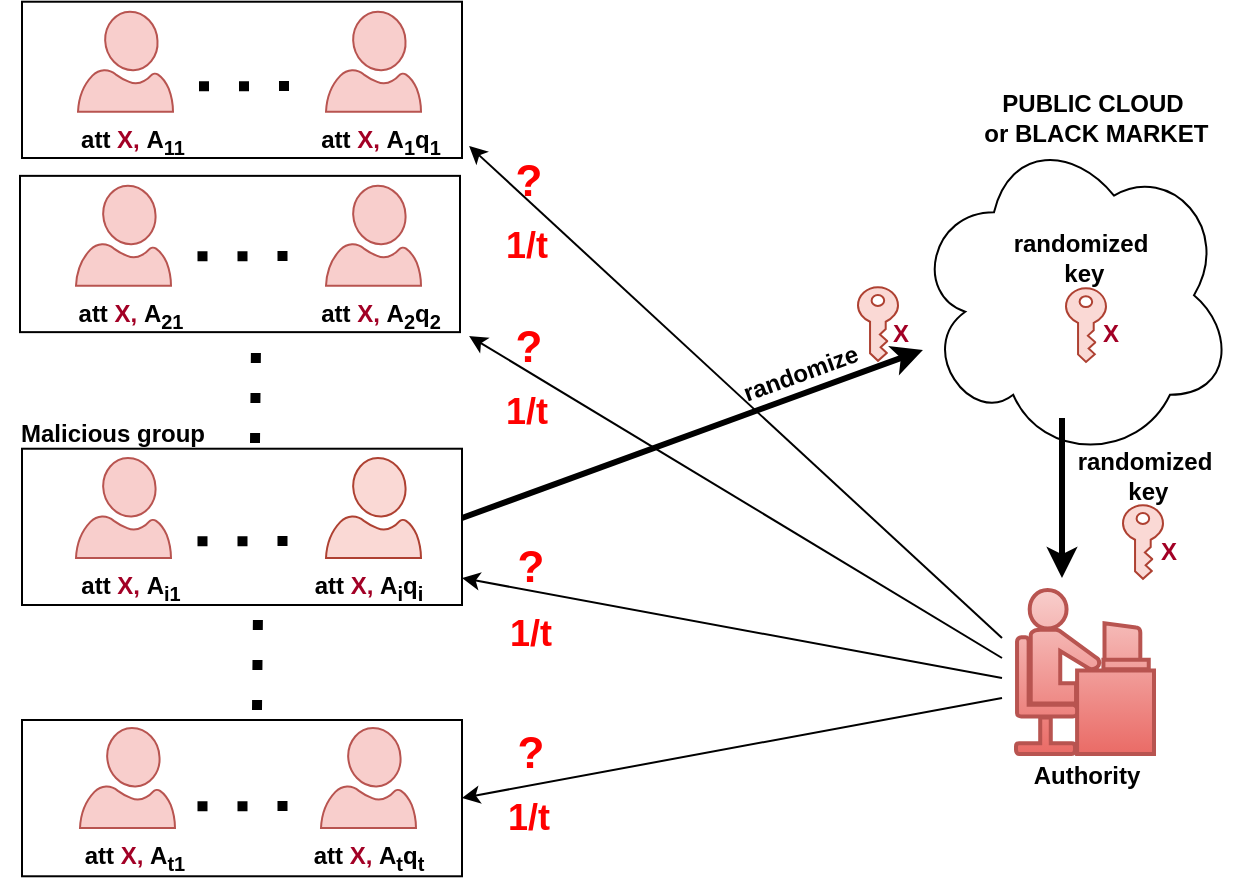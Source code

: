 <mxfile version="26.1.1">
  <diagram name="Page-1" id="iNv-rYqBdV9eewJ0w_0u">
    <mxGraphModel dx="956" dy="551" grid="1" gridSize="10" guides="1" tooltips="1" connect="1" arrows="1" fold="1" page="1" pageScale="1" pageWidth="827" pageHeight="1169" math="0" shadow="0">
      <root>
        <mxCell id="0" />
        <mxCell id="1" parent="0" />
        <mxCell id="r3IqpD6B1Du6_-x1D-pc-58" value="" style="rounded=0;whiteSpace=wrap;html=1;" parent="1" vertex="1">
          <mxGeometry x="20" y="581" width="220" height="78.14" as="geometry" />
        </mxCell>
        <mxCell id="r3IqpD6B1Du6_-x1D-pc-57" value="" style="rounded=0;whiteSpace=wrap;html=1;" parent="1" vertex="1">
          <mxGeometry x="20" y="445.36" width="220" height="78.14" as="geometry" />
        </mxCell>
        <mxCell id="r3IqpD6B1Du6_-x1D-pc-56" value="" style="rounded=0;whiteSpace=wrap;html=1;" parent="1" vertex="1">
          <mxGeometry x="19" y="308.93" width="220" height="78.14" as="geometry" />
        </mxCell>
        <mxCell id="r3IqpD6B1Du6_-x1D-pc-51" value="" style="rounded=0;whiteSpace=wrap;html=1;" parent="1" vertex="1">
          <mxGeometry x="20" y="221.86" width="220" height="78.14" as="geometry" />
        </mxCell>
        <mxCell id="r3IqpD6B1Du6_-x1D-pc-1" value="" style="ellipse;shape=cloud;whiteSpace=wrap;html=1;" parent="1" vertex="1">
          <mxGeometry x="466" y="285.58" width="160" height="166" as="geometry" />
        </mxCell>
        <mxCell id="r3IqpD6B1Du6_-x1D-pc-2" value="" style="verticalLabelPosition=bottom;html=1;verticalAlign=top;align=center;strokeColor=#b85450;fillColor=#f8cecc;shape=mxgraph.azure.user;" parent="1" vertex="1">
          <mxGeometry x="172" y="226.86" width="47.5" height="50" as="geometry" />
        </mxCell>
        <mxCell id="r3IqpD6B1Du6_-x1D-pc-3" value="" style="verticalLabelPosition=bottom;html=1;verticalAlign=top;align=center;strokeColor=#ae4132;fillColor=#fad9d5;shape=mxgraph.azure.user;" parent="1" vertex="1">
          <mxGeometry x="172" y="450" width="47.5" height="50" as="geometry" />
        </mxCell>
        <mxCell id="r3IqpD6B1Du6_-x1D-pc-4" value="" style="verticalLabelPosition=bottom;html=1;verticalAlign=top;align=center;strokeColor=#b85450;fillColor=#f8cecc;shape=mxgraph.azure.user;" parent="1" vertex="1">
          <mxGeometry x="169.5" y="585" width="47.5" height="50" as="geometry" />
        </mxCell>
        <mxCell id="r3IqpD6B1Du6_-x1D-pc-5" value="att&amp;nbsp;&lt;font color=&quot;#a20025&quot;&gt;X,&lt;/font&gt;&amp;nbsp;A&lt;sub&gt;1&lt;/sub&gt;q&lt;sub&gt;1&lt;/sub&gt;" style="text;html=1;align=center;verticalAlign=middle;resizable=0;points=[];autosize=1;strokeColor=none;fillColor=none;fontStyle=1" parent="1" vertex="1">
          <mxGeometry x="159" y="276.86" width="80" height="30" as="geometry" />
        </mxCell>
        <mxCell id="r3IqpD6B1Du6_-x1D-pc-6" value="" style="sketch=0;pointerEvents=1;shadow=0;dashed=0;html=1;strokeColor=#ae4132;labelPosition=center;verticalLabelPosition=bottom;verticalAlign=top;outlineConnect=0;align=center;shape=mxgraph.office.security.key_permissions;fillColor=#fad9d5;rotation=0;" parent="1" vertex="1">
          <mxGeometry x="542" y="365.15" width="20" height="36.85" as="geometry" />
        </mxCell>
        <mxCell id="r3IqpD6B1Du6_-x1D-pc-7" value="PUBLIC CLOUD&lt;div&gt;&amp;nbsp;or BLACK MARKET&lt;/div&gt;" style="text;html=1;align=center;verticalAlign=middle;resizable=0;points=[];autosize=1;strokeColor=none;fillColor=none;fontStyle=1" parent="1" vertex="1">
          <mxGeometry x="490" y="259.86" width="130" height="40" as="geometry" />
        </mxCell>
        <mxCell id="r3IqpD6B1Du6_-x1D-pc-8" value="randomized&lt;div&gt;&amp;nbsp;key&lt;/div&gt;" style="text;html=1;align=center;verticalAlign=middle;resizable=0;points=[];autosize=1;strokeColor=none;fillColor=none;fontStyle=1" parent="1" vertex="1">
          <mxGeometry x="504" y="330" width="90" height="40" as="geometry" />
        </mxCell>
        <mxCell id="r3IqpD6B1Du6_-x1D-pc-9" value="" style="sketch=0;pointerEvents=1;shadow=0;dashed=0;html=1;strokeColor=#ae4132;labelPosition=center;verticalLabelPosition=bottom;verticalAlign=top;outlineConnect=0;align=center;shape=mxgraph.office.security.key_permissions;fillColor=#fad9d5;rotation=0;" parent="1" vertex="1">
          <mxGeometry x="438" y="364.57" width="20" height="36.85" as="geometry" />
        </mxCell>
        <mxCell id="r3IqpD6B1Du6_-x1D-pc-10" value="&lt;font color=&quot;#a20025&quot;&gt;X&lt;/font&gt;" style="text;html=1;align=center;verticalAlign=middle;resizable=0;points=[];autosize=1;strokeColor=none;fillColor=none;fontStyle=1" parent="1" vertex="1">
          <mxGeometry x="444" y="373.42" width="30" height="30" as="geometry" />
        </mxCell>
        <mxCell id="r3IqpD6B1Du6_-x1D-pc-11" value="" style="endArrow=classic;html=1;rounded=0;strokeWidth=3;" parent="1" target="r3IqpD6B1Du6_-x1D-pc-1" edge="1">
          <mxGeometry width="50" height="50" relative="1" as="geometry">
            <mxPoint x="240" y="480" as="sourcePoint" />
            <mxPoint x="515" y="452.75" as="targetPoint" />
          </mxGeometry>
        </mxCell>
        <mxCell id="r3IqpD6B1Du6_-x1D-pc-12" value="randomize" style="text;html=1;align=center;verticalAlign=middle;resizable=0;points=[];autosize=1;strokeColor=none;fillColor=none;fontStyle=1;rotation=-20;" parent="1" vertex="1">
          <mxGeometry x="369" y="393.15" width="80" height="30" as="geometry" />
        </mxCell>
        <mxCell id="r3IqpD6B1Du6_-x1D-pc-13" value="att&amp;nbsp;&lt;font color=&quot;#a20025&quot;&gt;X,&lt;/font&gt;&amp;nbsp;A&lt;sub&gt;i&lt;/sub&gt;q&lt;sub&gt;i&lt;/sub&gt;" style="text;html=1;align=center;verticalAlign=middle;resizable=0;points=[];autosize=1;strokeColor=none;fillColor=none;fontStyle=1" parent="1" vertex="1">
          <mxGeometry x="158.25" y="500" width="70" height="30" as="geometry" />
        </mxCell>
        <mxCell id="r3IqpD6B1Du6_-x1D-pc-14" value="att&amp;nbsp;&lt;font color=&quot;#a20025&quot;&gt;X,&lt;/font&gt;&amp;nbsp;A&lt;sub&gt;t&lt;/sub&gt;q&lt;sub&gt;t&lt;/sub&gt;" style="text;html=1;align=center;verticalAlign=middle;resizable=0;points=[];autosize=1;strokeColor=none;fillColor=none;fontStyle=1" parent="1" vertex="1">
          <mxGeometry x="153.25" y="635" width="80" height="30" as="geometry" />
        </mxCell>
        <mxCell id="r3IqpD6B1Du6_-x1D-pc-15" value="Malicious group" style="text;html=1;align=center;verticalAlign=middle;resizable=0;points=[];autosize=1;strokeColor=none;fillColor=none;fontStyle=1" parent="1" vertex="1">
          <mxGeometry x="9.5" y="423" width="110" height="30" as="geometry" />
        </mxCell>
        <mxCell id="r3IqpD6B1Du6_-x1D-pc-16" value="" style="verticalLabelPosition=bottom;html=1;verticalAlign=top;align=center;strokeColor=#b85450;fillColor=#f8cecc;shape=mxgraph.azure.user;" parent="1" vertex="1">
          <mxGeometry x="172" y="313.86" width="47.5" height="50" as="geometry" />
        </mxCell>
        <mxCell id="r3IqpD6B1Du6_-x1D-pc-17" value="att&amp;nbsp;&lt;font color=&quot;#a20025&quot;&gt;X,&lt;/font&gt;&amp;nbsp;A&lt;sub&gt;2&lt;/sub&gt;q&lt;sub&gt;2&lt;/sub&gt;" style="text;html=1;align=center;verticalAlign=middle;resizable=0;points=[];autosize=1;strokeColor=none;fillColor=none;fontStyle=1" parent="1" vertex="1">
          <mxGeometry x="159" y="363.86" width="80" height="30" as="geometry" />
        </mxCell>
        <mxCell id="r3IqpD6B1Du6_-x1D-pc-18" value="" style="shape=mxgraph.cisco.people.androgenous_person;html=1;pointerEvents=1;dashed=0;fillColor=#f8cecc;strokeColor=#b85450;strokeWidth=2;verticalLabelPosition=bottom;verticalAlign=top;align=center;outlineConnect=0;gradientColor=#ea6b66;" parent="1" vertex="1">
          <mxGeometry x="517" y="516" width="69" height="82" as="geometry" />
        </mxCell>
        <mxCell id="r3IqpD6B1Du6_-x1D-pc-19" value="&lt;font color=&quot;#a20025&quot;&gt;X&lt;/font&gt;" style="text;html=1;align=center;verticalAlign=middle;resizable=0;points=[];autosize=1;strokeColor=none;fillColor=none;fontStyle=1" parent="1" vertex="1">
          <mxGeometry x="548.5" y="373.42" width="30" height="30" as="geometry" />
        </mxCell>
        <mxCell id="r3IqpD6B1Du6_-x1D-pc-20" value="" style="endArrow=classic;html=1;rounded=0;strokeWidth=3;" parent="1" edge="1">
          <mxGeometry width="50" height="50" relative="1" as="geometry">
            <mxPoint x="540" y="430" as="sourcePoint" />
            <mxPoint x="540" y="510" as="targetPoint" />
          </mxGeometry>
        </mxCell>
        <mxCell id="r3IqpD6B1Du6_-x1D-pc-21" value="" style="sketch=0;pointerEvents=1;shadow=0;dashed=0;html=1;strokeColor=#ae4132;labelPosition=center;verticalLabelPosition=bottom;verticalAlign=top;outlineConnect=0;align=center;shape=mxgraph.office.security.key_permissions;fillColor=#fad9d5;rotation=0;" parent="1" vertex="1">
          <mxGeometry x="570.5" y="473.57" width="20" height="36.85" as="geometry" />
        </mxCell>
        <mxCell id="r3IqpD6B1Du6_-x1D-pc-22" value="&lt;font color=&quot;#a20025&quot;&gt;X&lt;/font&gt;" style="text;html=1;align=center;verticalAlign=middle;resizable=0;points=[];autosize=1;strokeColor=none;fillColor=none;fontStyle=1" parent="1" vertex="1">
          <mxGeometry x="577.5" y="482" width="30" height="30" as="geometry" />
        </mxCell>
        <mxCell id="r3IqpD6B1Du6_-x1D-pc-23" value="" style="endArrow=classic;html=1;rounded=0;entryX=1.057;entryY=0.571;entryDx=0;entryDy=0;entryPerimeter=0;" parent="1" target="r3IqpD6B1Du6_-x1D-pc-5" edge="1">
          <mxGeometry width="50" height="50" relative="1" as="geometry">
            <mxPoint x="510" y="540" as="sourcePoint" />
            <mxPoint x="232" y="332" as="targetPoint" />
          </mxGeometry>
        </mxCell>
        <mxCell id="r3IqpD6B1Du6_-x1D-pc-24" value="" style="endArrow=classic;html=1;rounded=0;entryX=1.057;entryY=0.838;entryDx=0;entryDy=0;entryPerimeter=0;" parent="1" target="r3IqpD6B1Du6_-x1D-pc-17" edge="1">
          <mxGeometry width="50" height="50" relative="1" as="geometry">
            <mxPoint x="510" y="550" as="sourcePoint" />
            <mxPoint x="230" y="410" as="targetPoint" />
          </mxGeometry>
        </mxCell>
        <mxCell id="r3IqpD6B1Du6_-x1D-pc-25" value="" style="endArrow=classic;html=1;rounded=0;" parent="1" edge="1">
          <mxGeometry width="50" height="50" relative="1" as="geometry">
            <mxPoint x="510" y="560" as="sourcePoint" />
            <mxPoint x="240" y="510" as="targetPoint" />
          </mxGeometry>
        </mxCell>
        <mxCell id="r3IqpD6B1Du6_-x1D-pc-26" value="" style="endArrow=classic;html=1;rounded=0;" parent="1" edge="1">
          <mxGeometry width="50" height="50" relative="1" as="geometry">
            <mxPoint x="510" y="570" as="sourcePoint" />
            <mxPoint x="240" y="620" as="targetPoint" />
          </mxGeometry>
        </mxCell>
        <mxCell id="r3IqpD6B1Du6_-x1D-pc-27" value="&lt;b&gt;&lt;font color=&quot;#ff0000&quot; style=&quot;font-size: 22px;&quot;&gt;?&lt;/font&gt;&lt;/b&gt;" style="text;html=1;align=center;verticalAlign=middle;resizable=0;points=[];autosize=1;strokeColor=none;fillColor=none;" parent="1" vertex="1">
          <mxGeometry x="253" y="292" width="40" height="40" as="geometry" />
        </mxCell>
        <mxCell id="r3IqpD6B1Du6_-x1D-pc-28" value="&lt;font color=&quot;#ff0000&quot; style=&quot;font-size: 18px;&quot;&gt;1/t&lt;/font&gt;" style="text;html=1;align=center;verticalAlign=middle;resizable=0;points=[];autosize=1;strokeColor=none;fillColor=none;fontStyle=1" parent="1" vertex="1">
          <mxGeometry x="252" y="329" width="40" height="30" as="geometry" />
        </mxCell>
        <mxCell id="r3IqpD6B1Du6_-x1D-pc-29" value="randomized&lt;div&gt;&amp;nbsp;key&lt;/div&gt;" style="text;html=1;align=center;verticalAlign=middle;resizable=0;points=[];autosize=1;strokeColor=none;fillColor=none;fontStyle=1" parent="1" vertex="1">
          <mxGeometry x="536" y="439" width="90" height="40" as="geometry" />
        </mxCell>
        <mxCell id="r3IqpD6B1Du6_-x1D-pc-30" value="&lt;b&gt;&lt;font color=&quot;#ff0000&quot; style=&quot;font-size: 22px;&quot;&gt;?&lt;/font&gt;&lt;/b&gt;" style="text;html=1;align=center;verticalAlign=middle;resizable=0;points=[];autosize=1;strokeColor=none;fillColor=none;" parent="1" vertex="1">
          <mxGeometry x="253" y="374.5" width="40" height="40" as="geometry" />
        </mxCell>
        <mxCell id="r3IqpD6B1Du6_-x1D-pc-31" value="&lt;font color=&quot;#ff0000&quot; style=&quot;font-size: 18px;&quot;&gt;1/t&lt;/font&gt;" style="text;html=1;align=center;verticalAlign=middle;resizable=0;points=[];autosize=1;strokeColor=none;fillColor=none;fontStyle=1" parent="1" vertex="1">
          <mxGeometry x="252" y="411.5" width="40" height="30" as="geometry" />
        </mxCell>
        <mxCell id="r3IqpD6B1Du6_-x1D-pc-32" value="&lt;b&gt;&lt;font color=&quot;#ff0000&quot; style=&quot;font-size: 22px;&quot;&gt;?&lt;/font&gt;&lt;/b&gt;" style="text;html=1;align=center;verticalAlign=middle;resizable=0;points=[];autosize=1;strokeColor=none;fillColor=none;" parent="1" vertex="1">
          <mxGeometry x="254" y="484.5" width="40" height="40" as="geometry" />
        </mxCell>
        <mxCell id="r3IqpD6B1Du6_-x1D-pc-33" value="&lt;font color=&quot;#ff0000&quot; style=&quot;font-size: 18px;&quot;&gt;1/t&lt;/font&gt;" style="text;html=1;align=center;verticalAlign=middle;resizable=0;points=[];autosize=1;strokeColor=none;fillColor=none;fontStyle=1" parent="1" vertex="1">
          <mxGeometry x="254" y="522.5" width="40" height="30" as="geometry" />
        </mxCell>
        <mxCell id="r3IqpD6B1Du6_-x1D-pc-34" value="&lt;b&gt;&lt;font color=&quot;#ff0000&quot; style=&quot;font-size: 22px;&quot;&gt;?&lt;/font&gt;&lt;/b&gt;" style="text;html=1;align=center;verticalAlign=middle;resizable=0;points=[];autosize=1;strokeColor=none;fillColor=none;" parent="1" vertex="1">
          <mxGeometry x="254" y="578" width="40" height="40" as="geometry" />
        </mxCell>
        <mxCell id="r3IqpD6B1Du6_-x1D-pc-35" value="&lt;font color=&quot;#ff0000&quot; style=&quot;font-size: 18px;&quot;&gt;1/t&lt;/font&gt;" style="text;html=1;align=center;verticalAlign=middle;resizable=0;points=[];autosize=1;strokeColor=none;fillColor=none;fontStyle=1" parent="1" vertex="1">
          <mxGeometry x="253" y="615" width="40" height="30" as="geometry" />
        </mxCell>
        <mxCell id="r3IqpD6B1Du6_-x1D-pc-36" value="Authority" style="text;html=1;align=center;verticalAlign=middle;resizable=0;points=[];autosize=1;strokeColor=none;fillColor=none;fontStyle=1" parent="1" vertex="1">
          <mxGeometry x="517" y="594" width="70" height="30" as="geometry" />
        </mxCell>
        <mxCell id="r3IqpD6B1Du6_-x1D-pc-37" value="" style="endArrow=none;dashed=1;html=1;dashPattern=1 3;strokeWidth=5;rounded=0;" parent="1" edge="1">
          <mxGeometry width="50" height="50" relative="1" as="geometry">
            <mxPoint x="137.5" y="576" as="sourcePoint" />
            <mxPoint x="138" y="526" as="targetPoint" />
          </mxGeometry>
        </mxCell>
        <mxCell id="r3IqpD6B1Du6_-x1D-pc-38" value="" style="endArrow=none;dashed=1;html=1;dashPattern=1 3;strokeWidth=5;rounded=0;" parent="1" edge="1">
          <mxGeometry width="50" height="50" relative="1" as="geometry">
            <mxPoint x="136.5" y="442.5" as="sourcePoint" />
            <mxPoint x="137" y="392.5" as="targetPoint" />
          </mxGeometry>
        </mxCell>
        <mxCell id="r3IqpD6B1Du6_-x1D-pc-41" value="" style="verticalLabelPosition=bottom;html=1;verticalAlign=top;align=center;strokeColor=#b85450;fillColor=#f8cecc;shape=mxgraph.azure.user;" parent="1" vertex="1">
          <mxGeometry x="48" y="226.86" width="47.5" height="50" as="geometry" />
        </mxCell>
        <mxCell id="r3IqpD6B1Du6_-x1D-pc-42" value="att&amp;nbsp;&lt;font color=&quot;#a20025&quot;&gt;X,&lt;/font&gt;&amp;nbsp;A&lt;sub&gt;11&lt;/sub&gt;" style="text;html=1;align=center;verticalAlign=middle;resizable=0;points=[];autosize=1;strokeColor=none;fillColor=none;fontStyle=1" parent="1" vertex="1">
          <mxGeometry x="40" y="276.86" width="70" height="30" as="geometry" />
        </mxCell>
        <mxCell id="r3IqpD6B1Du6_-x1D-pc-43" value="" style="verticalLabelPosition=bottom;html=1;verticalAlign=top;align=center;strokeColor=#b85450;fillColor=#f8cecc;shape=mxgraph.azure.user;" parent="1" vertex="1">
          <mxGeometry x="47" y="313.86" width="47.5" height="50" as="geometry" />
        </mxCell>
        <mxCell id="r3IqpD6B1Du6_-x1D-pc-44" value="att&amp;nbsp;&lt;font color=&quot;#a20025&quot;&gt;X,&lt;/font&gt;&amp;nbsp;A&lt;sub&gt;21&lt;/sub&gt;" style="text;html=1;align=center;verticalAlign=middle;resizable=0;points=[];autosize=1;strokeColor=none;fillColor=none;fontStyle=1" parent="1" vertex="1">
          <mxGeometry x="39" y="363.86" width="70" height="30" as="geometry" />
        </mxCell>
        <mxCell id="r3IqpD6B1Du6_-x1D-pc-47" value="" style="verticalLabelPosition=bottom;html=1;verticalAlign=top;align=center;strokeColor=#b85450;fillColor=#f8cecc;shape=mxgraph.azure.user;" parent="1" vertex="1">
          <mxGeometry x="47" y="450" width="47.5" height="50" as="geometry" />
        </mxCell>
        <mxCell id="r3IqpD6B1Du6_-x1D-pc-48" value="att&amp;nbsp;&lt;font color=&quot;#a20025&quot;&gt;X,&lt;/font&gt;&amp;nbsp;A&lt;sub&gt;i1&lt;/sub&gt;" style="text;html=1;align=center;verticalAlign=middle;resizable=0;points=[];autosize=1;strokeColor=none;fillColor=none;fontStyle=1" parent="1" vertex="1">
          <mxGeometry x="39" y="500" width="70" height="30" as="geometry" />
        </mxCell>
        <mxCell id="r3IqpD6B1Du6_-x1D-pc-49" value="" style="verticalLabelPosition=bottom;html=1;verticalAlign=top;align=center;strokeColor=#b85450;fillColor=#f8cecc;shape=mxgraph.azure.user;" parent="1" vertex="1">
          <mxGeometry x="49" y="585" width="47.5" height="50" as="geometry" />
        </mxCell>
        <mxCell id="r3IqpD6B1Du6_-x1D-pc-50" value="att&amp;nbsp;&lt;font color=&quot;#a20025&quot;&gt;X,&lt;/font&gt;&amp;nbsp;A&lt;sub&gt;t1&lt;/sub&gt;" style="text;html=1;align=center;verticalAlign=middle;resizable=0;points=[];autosize=1;strokeColor=none;fillColor=none;fontStyle=1" parent="1" vertex="1">
          <mxGeometry x="41" y="635" width="70" height="30" as="geometry" />
        </mxCell>
        <mxCell id="r3IqpD6B1Du6_-x1D-pc-52" value="" style="endArrow=none;dashed=1;html=1;dashPattern=1 3;strokeWidth=5;rounded=0;" parent="1" edge="1">
          <mxGeometry width="50" height="50" relative="1" as="geometry">
            <mxPoint x="108.5" y="264.14" as="sourcePoint" />
            <mxPoint x="159" y="264" as="targetPoint" />
          </mxGeometry>
        </mxCell>
        <mxCell id="r3IqpD6B1Du6_-x1D-pc-53" value="" style="endArrow=none;dashed=1;html=1;dashPattern=1 3;strokeWidth=5;rounded=0;" parent="1" edge="1">
          <mxGeometry width="50" height="50" relative="1" as="geometry">
            <mxPoint x="107.75" y="349.14" as="sourcePoint" />
            <mxPoint x="158.25" y="349" as="targetPoint" />
          </mxGeometry>
        </mxCell>
        <mxCell id="r3IqpD6B1Du6_-x1D-pc-54" value="" style="endArrow=none;dashed=1;html=1;dashPattern=1 3;strokeWidth=5;rounded=0;" parent="1" edge="1">
          <mxGeometry width="50" height="50" relative="1" as="geometry">
            <mxPoint x="107.75" y="491.64" as="sourcePoint" />
            <mxPoint x="158.25" y="491.5" as="targetPoint" />
          </mxGeometry>
        </mxCell>
        <mxCell id="r3IqpD6B1Du6_-x1D-pc-55" value="" style="endArrow=none;dashed=1;html=1;dashPattern=1 3;strokeWidth=5;rounded=0;" parent="1" edge="1">
          <mxGeometry width="50" height="50" relative="1" as="geometry">
            <mxPoint x="107.75" y="624.14" as="sourcePoint" />
            <mxPoint x="158.25" y="624" as="targetPoint" />
          </mxGeometry>
        </mxCell>
      </root>
    </mxGraphModel>
  </diagram>
</mxfile>
